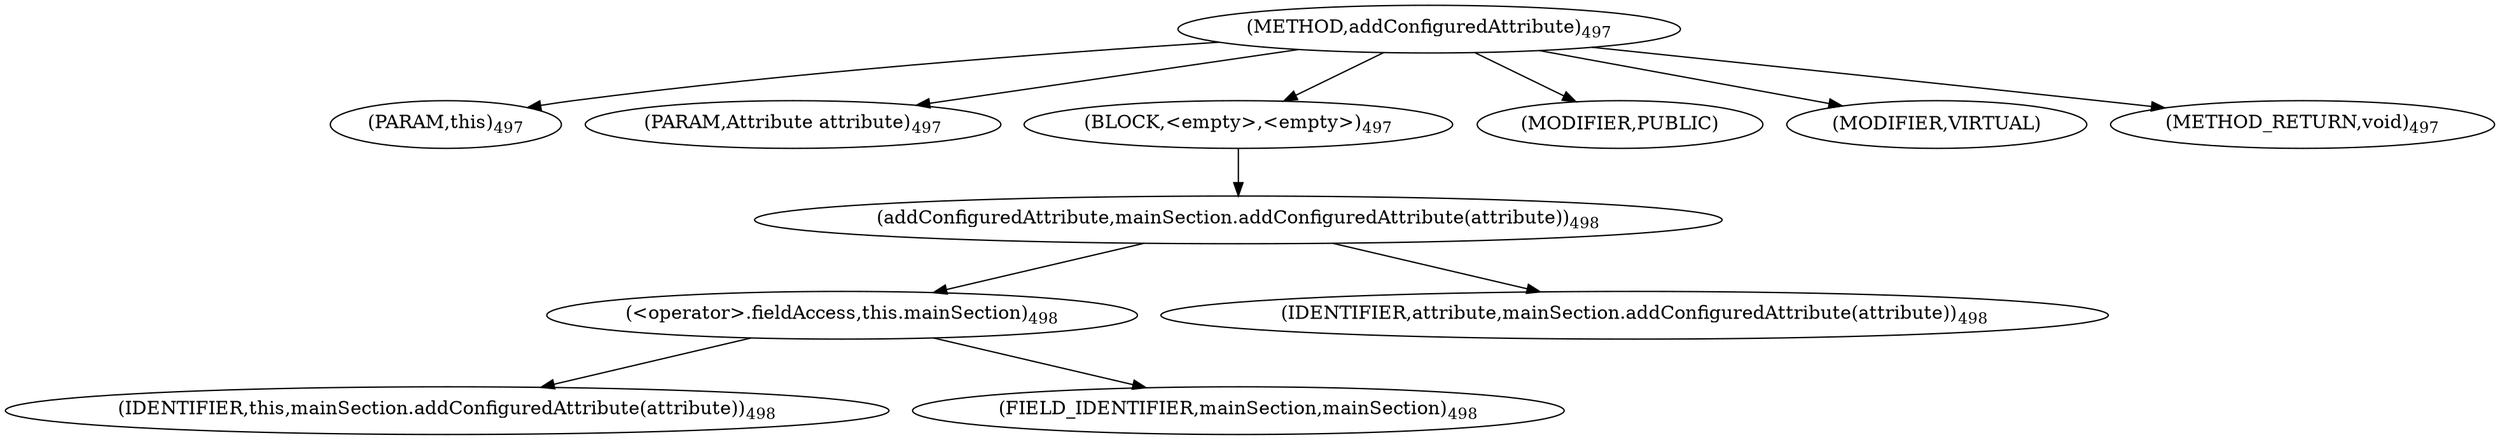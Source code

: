 digraph "addConfiguredAttribute" {  
"1224" [label = <(METHOD,addConfiguredAttribute)<SUB>497</SUB>> ]
"1225" [label = <(PARAM,this)<SUB>497</SUB>> ]
"1226" [label = <(PARAM,Attribute attribute)<SUB>497</SUB>> ]
"1227" [label = <(BLOCK,&lt;empty&gt;,&lt;empty&gt;)<SUB>497</SUB>> ]
"1228" [label = <(addConfiguredAttribute,mainSection.addConfiguredAttribute(attribute))<SUB>498</SUB>> ]
"1229" [label = <(&lt;operator&gt;.fieldAccess,this.mainSection)<SUB>498</SUB>> ]
"1230" [label = <(IDENTIFIER,this,mainSection.addConfiguredAttribute(attribute))<SUB>498</SUB>> ]
"1231" [label = <(FIELD_IDENTIFIER,mainSection,mainSection)<SUB>498</SUB>> ]
"1232" [label = <(IDENTIFIER,attribute,mainSection.addConfiguredAttribute(attribute))<SUB>498</SUB>> ]
"1233" [label = <(MODIFIER,PUBLIC)> ]
"1234" [label = <(MODIFIER,VIRTUAL)> ]
"1235" [label = <(METHOD_RETURN,void)<SUB>497</SUB>> ]
  "1224" -> "1225" 
  "1224" -> "1226" 
  "1224" -> "1227" 
  "1224" -> "1233" 
  "1224" -> "1234" 
  "1224" -> "1235" 
  "1227" -> "1228" 
  "1228" -> "1229" 
  "1228" -> "1232" 
  "1229" -> "1230" 
  "1229" -> "1231" 
}
